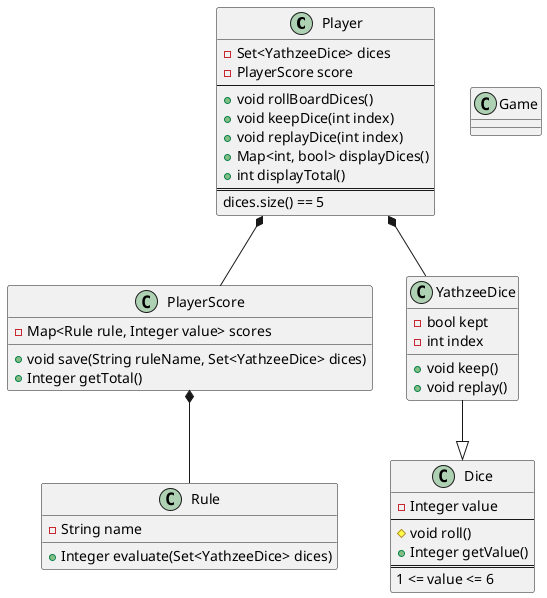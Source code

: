 @startuml
class Player {
    -Set<YathzeeDice> dices
    -PlayerScore score
    --
    +void rollBoardDices()
    +void keepDice(int index)
    +void replayDice(int index)
    +Map<int, bool> displayDices()
    +int displayTotal()
    ==
    dices.size() == 5
}

class PlayerScore {
    -Map<Rule rule, Integer value> scores
    +void save(String ruleName, Set<YathzeeDice> dices)
    +Integer getTotal()
}

class Rule {
    -String name
    +Integer evaluate(Set<YathzeeDice> dices)
}

class YathzeeDice {
    -bool kept
    -int index
    +void keep()
    +void replay()
}

class Dice {
    -Integer value
    --
    #void roll()
    +Integer getValue()
    ==
    1 <= value <= 6
}

class Game

Player *-- YathzeeDice
Player *-- PlayerScore
PlayerScore *-- Rule
YathzeeDice --|> Dice

@enduml